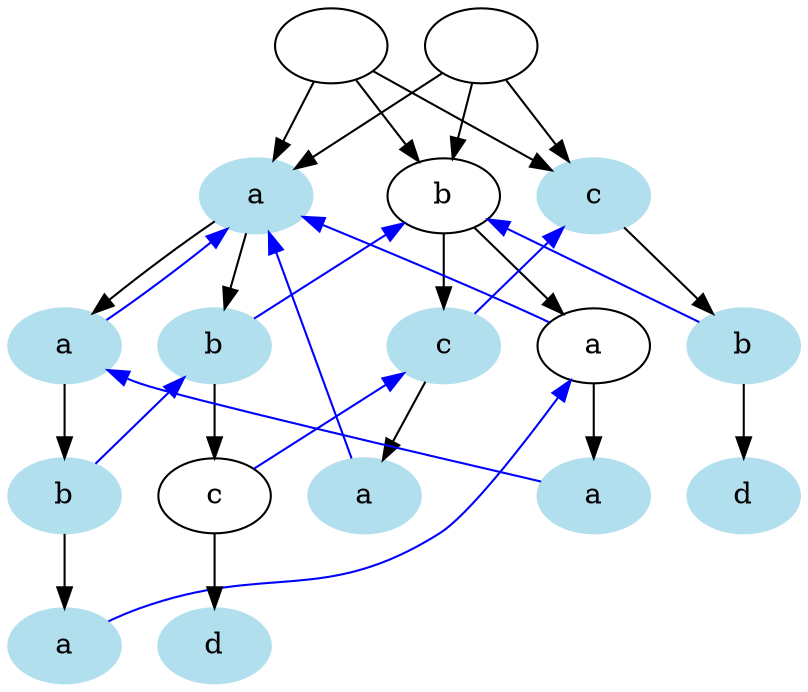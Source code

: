 digraph {
	root [label=""]
	a [label=a color=lightblue2 style=filled]
	root -> a
	a [label=a]
	"" -> a
	ab [label=b color=lightblue2 style=filled]
	a -> ab
	a [label=a]
	aa [label=a]
	a -> aa
	aab [label=b color=lightblue2 style=filled]
	aa -> aab
	a [label=a]
	aa [label=a]
	aab [label=b]
	aaba [label=a color=lightblue2 style=filled]
	aab -> aaba
	b [label=b]
	root -> b
	bc [label=c color=lightblue2 style=filled]
	b -> bc
	b [label=b]
	"" -> b
	bc [label=c]
	bca [label=a color=lightblue2 style=filled]
	bc -> bca
	b [label=b]
	ba [label=a]
	b -> ba
	baa [label=a color=lightblue2 style=filled]
	ba -> baa
	a [label=a]
	aa [label=a color=lightblue2 style=filled]
	a [label=a]
	ab [label=b]
	abc [label=c]
	ab -> abc
	abcd [label=d color=lightblue2 style=filled]
	abc -> abcd
	c [label=c color=lightblue2 style=filled]
	root -> c
	c [label=c]
	"" -> c
	cb [label=b color=lightblue2 style=filled]
	c -> cb
	c [label=c]
	cb [label=b]
	cbd [label=d color=lightblue2 style=filled]
	cb -> cbd
	aa -> a [color=blue constraint=false]
	aab -> ab [color=blue constraint=false]
	ab -> b [color=blue constraint=false]
	abc -> bc [color=blue constraint=false]
	bc -> c [color=blue constraint=false]
	ba -> a [color=blue constraint=false]
	baa -> aa [color=blue constraint=false]
	bca -> a [color=blue constraint=false]
	cb -> b [color=blue constraint=false]
	aaba -> ba [color=blue constraint=false]
}
